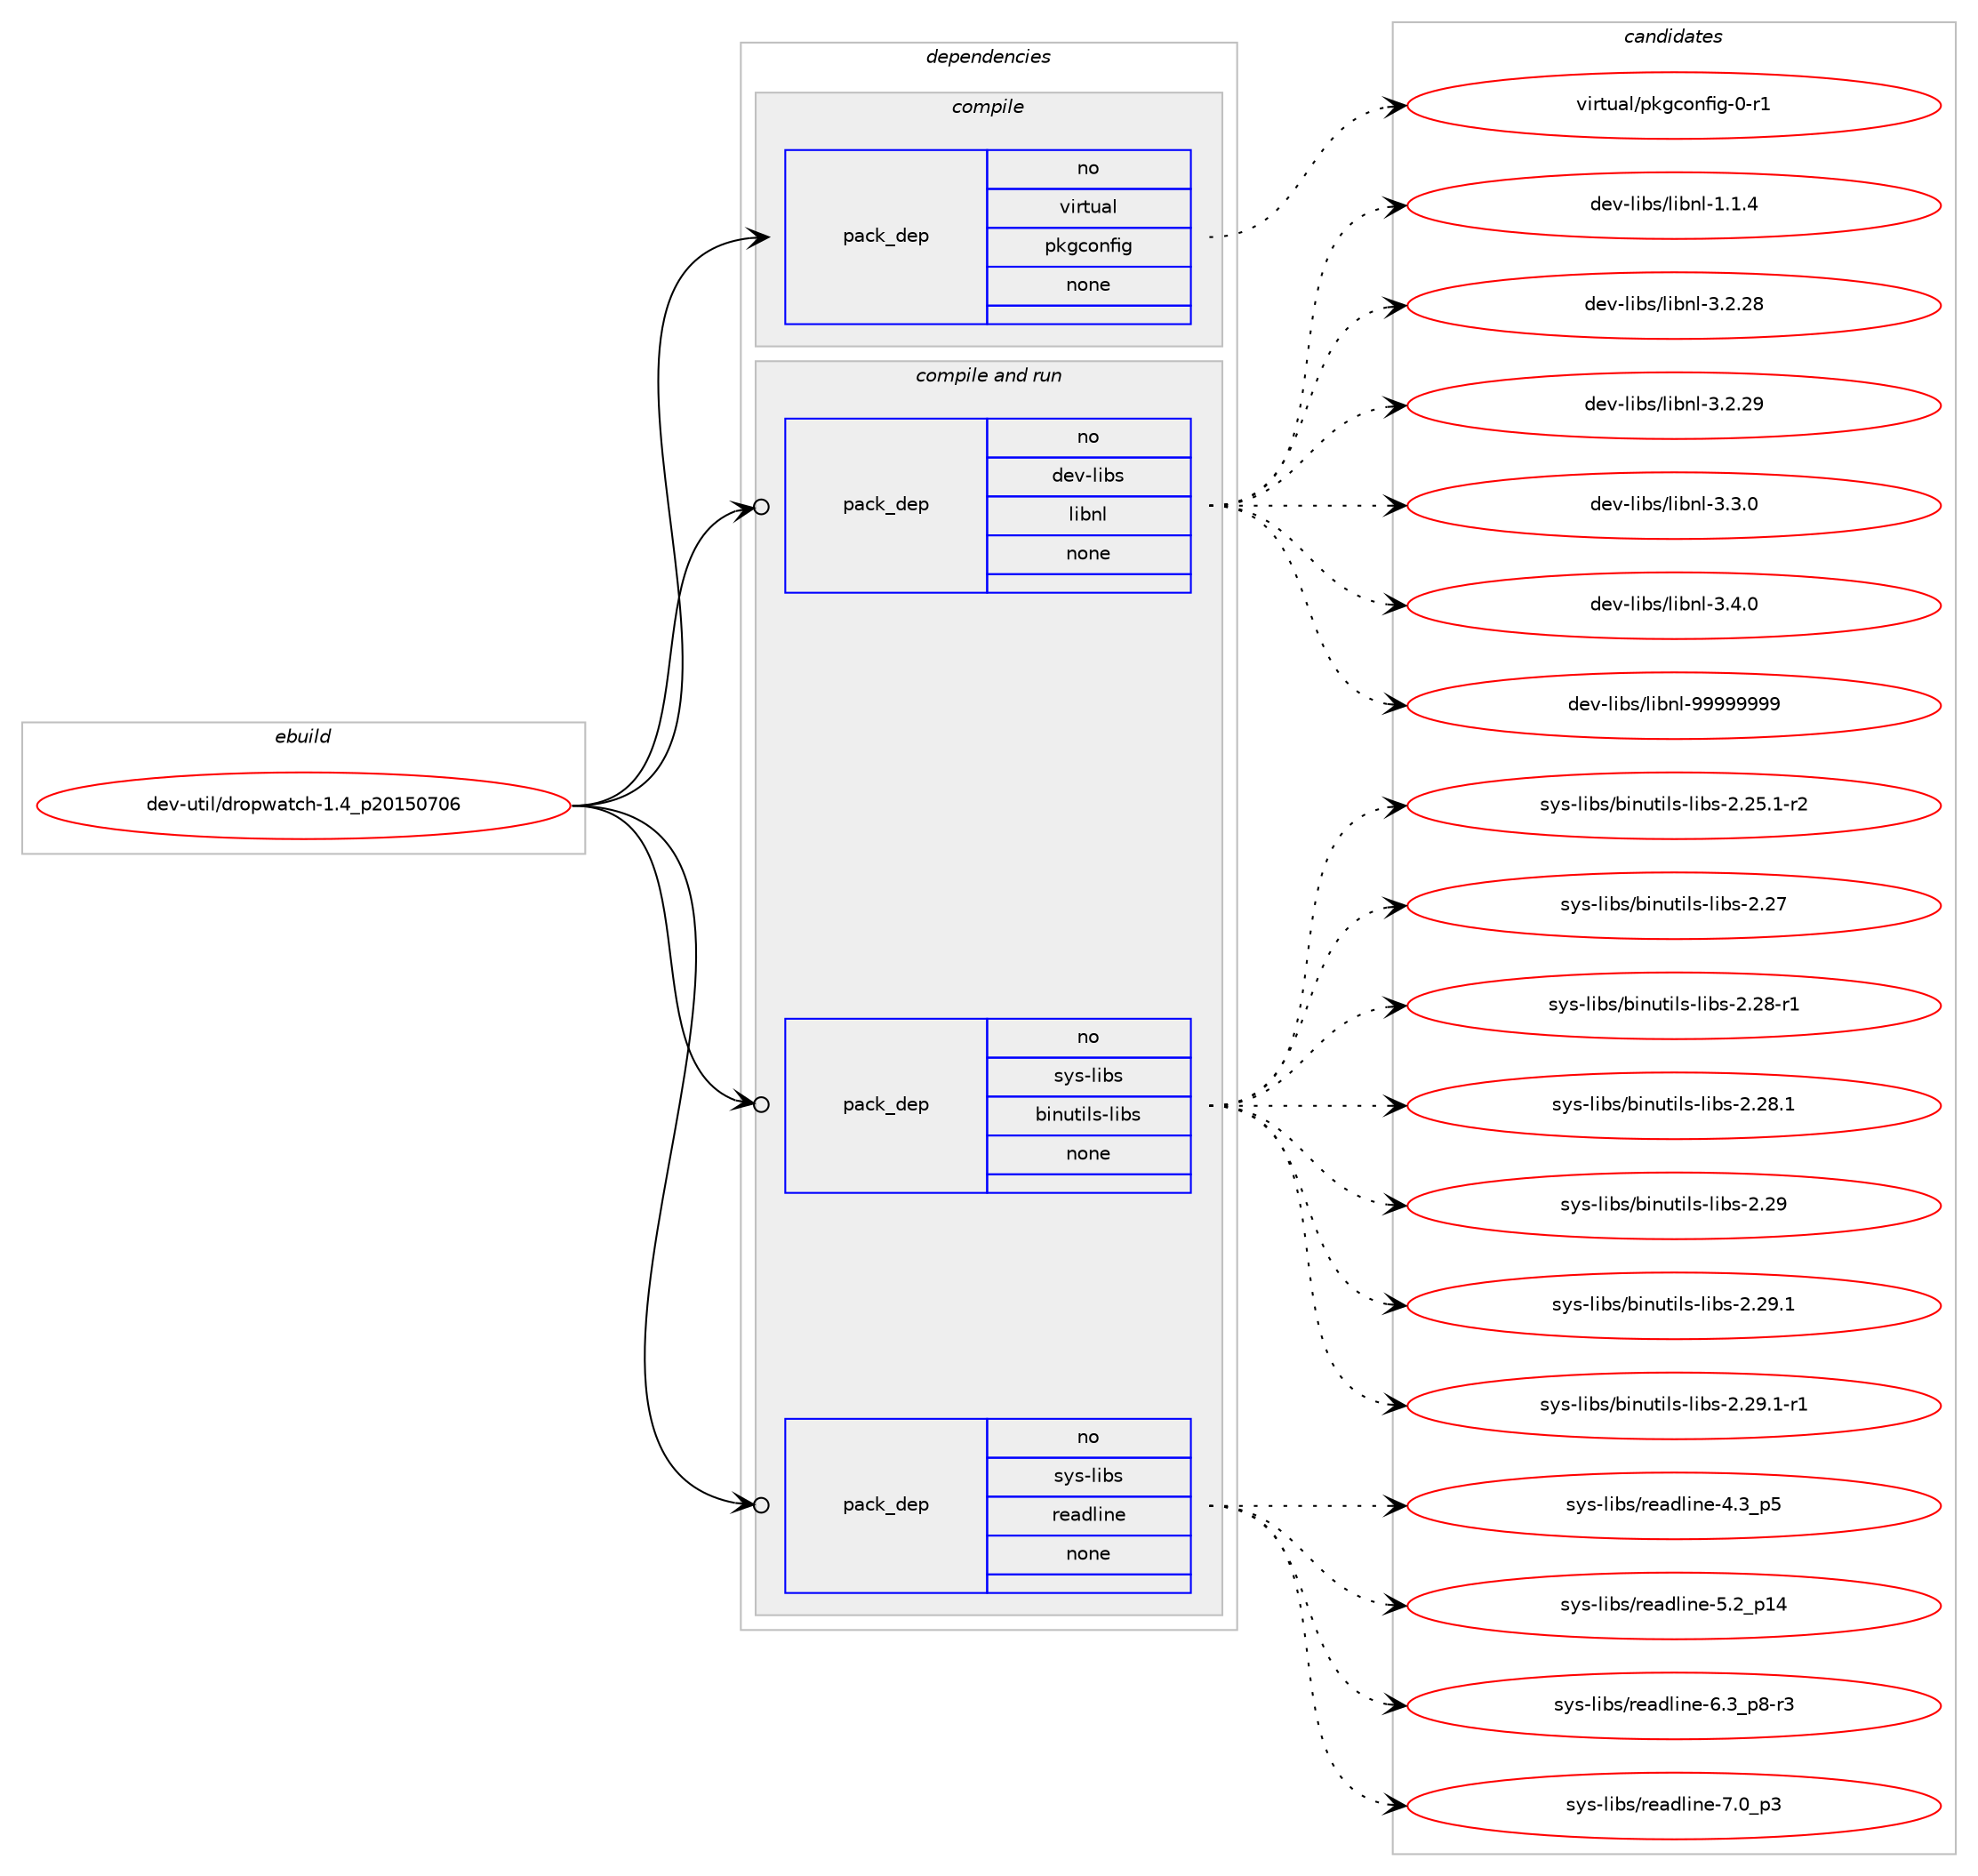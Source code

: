 digraph prolog {

# *************
# Graph options
# *************

newrank=true;
concentrate=true;
compound=true;
graph [rankdir=LR,fontname=Helvetica,fontsize=10,ranksep=1.5];#, ranksep=2.5, nodesep=0.2];
edge  [arrowhead=vee];
node  [fontname=Helvetica,fontsize=10];

# **********
# The ebuild
# **********

subgraph cluster_leftcol {
color=gray;
rank=same;
label=<<i>ebuild</i>>;
id [label="dev-util/dropwatch-1.4_p20150706", color=red, width=4, href="../dev-util/dropwatch-1.4_p20150706.svg"];
}

# ****************
# The dependencies
# ****************

subgraph cluster_midcol {
color=gray;
label=<<i>dependencies</i>>;
subgraph cluster_compile {
fillcolor="#eeeeee";
style=filled;
label=<<i>compile</i>>;
subgraph pack202657 {
dependency284931 [label=<<TABLE BORDER="0" CELLBORDER="1" CELLSPACING="0" CELLPADDING="4" WIDTH="220"><TR><TD ROWSPAN="6" CELLPADDING="30">pack_dep</TD></TR><TR><TD WIDTH="110">no</TD></TR><TR><TD>virtual</TD></TR><TR><TD>pkgconfig</TD></TR><TR><TD>none</TD></TR><TR><TD></TD></TR></TABLE>>, shape=none, color=blue];
}
id:e -> dependency284931:w [weight=20,style="solid",arrowhead="vee"];
}
subgraph cluster_compileandrun {
fillcolor="#eeeeee";
style=filled;
label=<<i>compile and run</i>>;
subgraph pack202658 {
dependency284932 [label=<<TABLE BORDER="0" CELLBORDER="1" CELLSPACING="0" CELLPADDING="4" WIDTH="220"><TR><TD ROWSPAN="6" CELLPADDING="30">pack_dep</TD></TR><TR><TD WIDTH="110">no</TD></TR><TR><TD>dev-libs</TD></TR><TR><TD>libnl</TD></TR><TR><TD>none</TD></TR><TR><TD></TD></TR></TABLE>>, shape=none, color=blue];
}
id:e -> dependency284932:w [weight=20,style="solid",arrowhead="odotvee"];
subgraph pack202659 {
dependency284933 [label=<<TABLE BORDER="0" CELLBORDER="1" CELLSPACING="0" CELLPADDING="4" WIDTH="220"><TR><TD ROWSPAN="6" CELLPADDING="30">pack_dep</TD></TR><TR><TD WIDTH="110">no</TD></TR><TR><TD>sys-libs</TD></TR><TR><TD>binutils-libs</TD></TR><TR><TD>none</TD></TR><TR><TD></TD></TR></TABLE>>, shape=none, color=blue];
}
id:e -> dependency284933:w [weight=20,style="solid",arrowhead="odotvee"];
subgraph pack202660 {
dependency284934 [label=<<TABLE BORDER="0" CELLBORDER="1" CELLSPACING="0" CELLPADDING="4" WIDTH="220"><TR><TD ROWSPAN="6" CELLPADDING="30">pack_dep</TD></TR><TR><TD WIDTH="110">no</TD></TR><TR><TD>sys-libs</TD></TR><TR><TD>readline</TD></TR><TR><TD>none</TD></TR><TR><TD></TD></TR></TABLE>>, shape=none, color=blue];
}
id:e -> dependency284934:w [weight=20,style="solid",arrowhead="odotvee"];
}
subgraph cluster_run {
fillcolor="#eeeeee";
style=filled;
label=<<i>run</i>>;
}
}

# **************
# The candidates
# **************

subgraph cluster_choices {
rank=same;
color=gray;
label=<<i>candidates</i>>;

subgraph choice202657 {
color=black;
nodesep=1;
choice11810511411611797108471121071039911111010210510345484511449 [label="virtual/pkgconfig-0-r1", color=red, width=4,href="../virtual/pkgconfig-0-r1.svg"];
dependency284931:e -> choice11810511411611797108471121071039911111010210510345484511449:w [style=dotted,weight="100"];
}
subgraph choice202658 {
color=black;
nodesep=1;
choice10010111845108105981154710810598110108454946494652 [label="dev-libs/libnl-1.1.4", color=red, width=4,href="../dev-libs/libnl-1.1.4.svg"];
choice1001011184510810598115471081059811010845514650465056 [label="dev-libs/libnl-3.2.28", color=red, width=4,href="../dev-libs/libnl-3.2.28.svg"];
choice1001011184510810598115471081059811010845514650465057 [label="dev-libs/libnl-3.2.29", color=red, width=4,href="../dev-libs/libnl-3.2.29.svg"];
choice10010111845108105981154710810598110108455146514648 [label="dev-libs/libnl-3.3.0", color=red, width=4,href="../dev-libs/libnl-3.3.0.svg"];
choice10010111845108105981154710810598110108455146524648 [label="dev-libs/libnl-3.4.0", color=red, width=4,href="../dev-libs/libnl-3.4.0.svg"];
choice10010111845108105981154710810598110108455757575757575757 [label="dev-libs/libnl-99999999", color=red, width=4,href="../dev-libs/libnl-99999999.svg"];
dependency284932:e -> choice10010111845108105981154710810598110108454946494652:w [style=dotted,weight="100"];
dependency284932:e -> choice1001011184510810598115471081059811010845514650465056:w [style=dotted,weight="100"];
dependency284932:e -> choice1001011184510810598115471081059811010845514650465057:w [style=dotted,weight="100"];
dependency284932:e -> choice10010111845108105981154710810598110108455146514648:w [style=dotted,weight="100"];
dependency284932:e -> choice10010111845108105981154710810598110108455146524648:w [style=dotted,weight="100"];
dependency284932:e -> choice10010111845108105981154710810598110108455757575757575757:w [style=dotted,weight="100"];
}
subgraph choice202659 {
color=black;
nodesep=1;
choice115121115451081059811547981051101171161051081154510810598115455046505346494511450 [label="sys-libs/binutils-libs-2.25.1-r2", color=red, width=4,href="../sys-libs/binutils-libs-2.25.1-r2.svg"];
choice1151211154510810598115479810511011711610510811545108105981154550465055 [label="sys-libs/binutils-libs-2.27", color=red, width=4,href="../sys-libs/binutils-libs-2.27.svg"];
choice11512111545108105981154798105110117116105108115451081059811545504650564511449 [label="sys-libs/binutils-libs-2.28-r1", color=red, width=4,href="../sys-libs/binutils-libs-2.28-r1.svg"];
choice11512111545108105981154798105110117116105108115451081059811545504650564649 [label="sys-libs/binutils-libs-2.28.1", color=red, width=4,href="../sys-libs/binutils-libs-2.28.1.svg"];
choice1151211154510810598115479810511011711610510811545108105981154550465057 [label="sys-libs/binutils-libs-2.29", color=red, width=4,href="../sys-libs/binutils-libs-2.29.svg"];
choice11512111545108105981154798105110117116105108115451081059811545504650574649 [label="sys-libs/binutils-libs-2.29.1", color=red, width=4,href="../sys-libs/binutils-libs-2.29.1.svg"];
choice115121115451081059811547981051101171161051081154510810598115455046505746494511449 [label="sys-libs/binutils-libs-2.29.1-r1", color=red, width=4,href="../sys-libs/binutils-libs-2.29.1-r1.svg"];
dependency284933:e -> choice115121115451081059811547981051101171161051081154510810598115455046505346494511450:w [style=dotted,weight="100"];
dependency284933:e -> choice1151211154510810598115479810511011711610510811545108105981154550465055:w [style=dotted,weight="100"];
dependency284933:e -> choice11512111545108105981154798105110117116105108115451081059811545504650564511449:w [style=dotted,weight="100"];
dependency284933:e -> choice11512111545108105981154798105110117116105108115451081059811545504650564649:w [style=dotted,weight="100"];
dependency284933:e -> choice1151211154510810598115479810511011711610510811545108105981154550465057:w [style=dotted,weight="100"];
dependency284933:e -> choice11512111545108105981154798105110117116105108115451081059811545504650574649:w [style=dotted,weight="100"];
dependency284933:e -> choice115121115451081059811547981051101171161051081154510810598115455046505746494511449:w [style=dotted,weight="100"];
}
subgraph choice202660 {
color=black;
nodesep=1;
choice11512111545108105981154711410197100108105110101455246519511253 [label="sys-libs/readline-4.3_p5", color=red, width=4,href="../sys-libs/readline-4.3_p5.svg"];
choice1151211154510810598115471141019710010810511010145534650951124952 [label="sys-libs/readline-5.2_p14", color=red, width=4,href="../sys-libs/readline-5.2_p14.svg"];
choice115121115451081059811547114101971001081051101014554465195112564511451 [label="sys-libs/readline-6.3_p8-r3", color=red, width=4,href="../sys-libs/readline-6.3_p8-r3.svg"];
choice11512111545108105981154711410197100108105110101455546489511251 [label="sys-libs/readline-7.0_p3", color=red, width=4,href="../sys-libs/readline-7.0_p3.svg"];
dependency284934:e -> choice11512111545108105981154711410197100108105110101455246519511253:w [style=dotted,weight="100"];
dependency284934:e -> choice1151211154510810598115471141019710010810511010145534650951124952:w [style=dotted,weight="100"];
dependency284934:e -> choice115121115451081059811547114101971001081051101014554465195112564511451:w [style=dotted,weight="100"];
dependency284934:e -> choice11512111545108105981154711410197100108105110101455546489511251:w [style=dotted,weight="100"];
}
}

}
